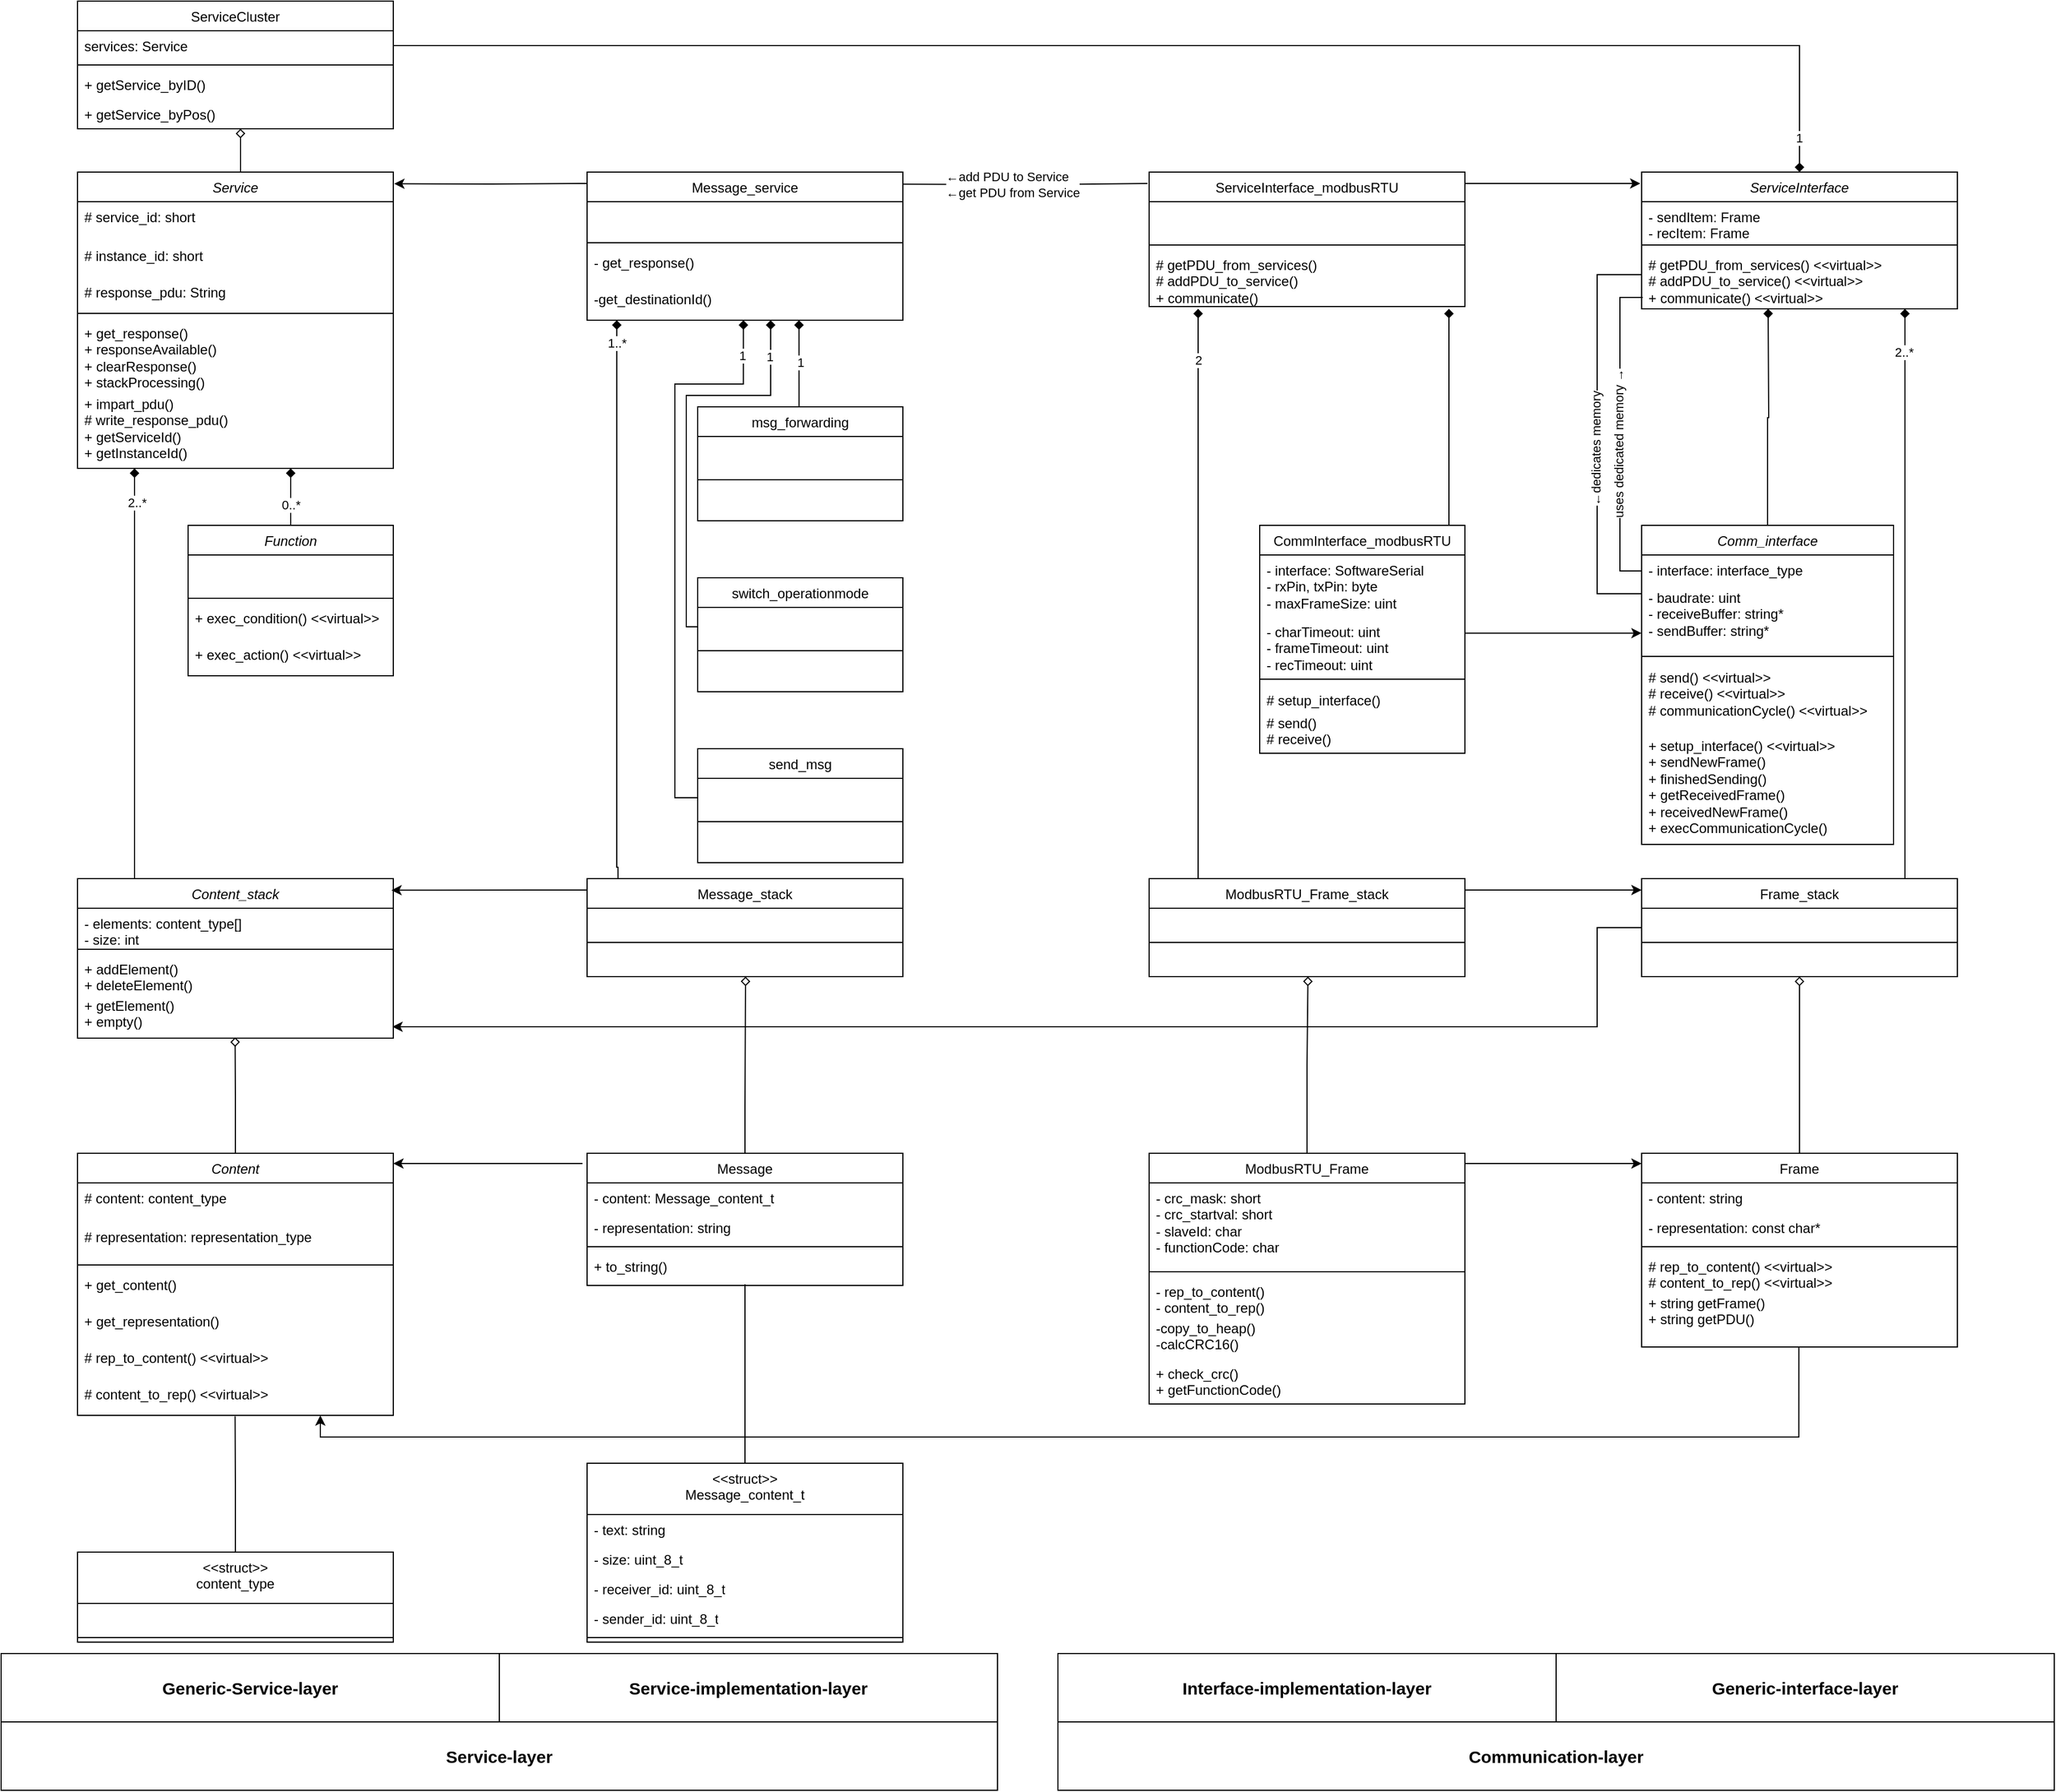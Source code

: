 <mxfile version="22.1.21" type="device">
  <diagram id="C5RBs43oDa-KdzZeNtuy" name="Page-1">
    <mxGraphModel dx="1098" dy="672" grid="1" gridSize="10" guides="1" tooltips="1" connect="1" arrows="1" fold="1" page="1" pageScale="1" pageWidth="3300" pageHeight="4681" math="0" shadow="0">
      <root>
        <mxCell id="WIyWlLk6GJQsqaUBKTNV-0" />
        <mxCell id="WIyWlLk6GJQsqaUBKTNV-1" parent="WIyWlLk6GJQsqaUBKTNV-0" />
        <mxCell id="0T1XnAhTBll2UU8GzCWv-0" value="&lt;span style=&quot;font-weight: normal;&quot;&gt;&lt;i&gt;ServiceInterface&lt;/i&gt;&lt;/span&gt;" style="swimlane;fontStyle=1;align=center;verticalAlign=top;childLayout=stackLayout;horizontal=1;startSize=26;horizontalStack=0;resizeParent=1;resizeParentMax=0;resizeLast=0;collapsible=1;marginBottom=0;whiteSpace=wrap;html=1;" parent="WIyWlLk6GJQsqaUBKTNV-1" vertex="1">
          <mxGeometry x="1519" y="210" width="277" height="120" as="geometry" />
        </mxCell>
        <mxCell id="0T1XnAhTBll2UU8GzCWv-1" value="- sendItem: Frame&lt;br&gt;- recItem: Frame" style="text;strokeColor=none;fillColor=none;align=left;verticalAlign=top;spacingLeft=4;spacingRight=4;overflow=hidden;rotatable=0;points=[[0,0.5],[1,0.5]];portConstraint=eastwest;whiteSpace=wrap;html=1;" parent="0T1XnAhTBll2UU8GzCWv-0" vertex="1">
          <mxGeometry y="26" width="277" height="34" as="geometry" />
        </mxCell>
        <mxCell id="0T1XnAhTBll2UU8GzCWv-2" value="" style="line;strokeWidth=1;fillColor=none;align=left;verticalAlign=middle;spacingTop=-1;spacingLeft=3;spacingRight=3;rotatable=0;labelPosition=right;points=[];portConstraint=eastwest;strokeColor=inherit;" parent="0T1XnAhTBll2UU8GzCWv-0" vertex="1">
          <mxGeometry y="60" width="277" height="8" as="geometry" />
        </mxCell>
        <mxCell id="G1hKoWAZGQ2db2Nm5mXP-79" value="# getPDU_from_services() &amp;lt;&amp;lt;virtual&amp;gt;&amp;gt;&lt;br&gt;# addPDU_to_service() &amp;lt;&amp;lt;virtual&amp;gt;&amp;gt;&lt;br&gt;+ communicate() &amp;lt;&amp;lt;virtual&amp;gt;&amp;gt;" style="text;strokeColor=none;fillColor=none;align=left;verticalAlign=top;spacingLeft=4;spacingRight=4;overflow=hidden;rotatable=0;points=[[0,0.5],[1,0.5]];portConstraint=eastwest;whiteSpace=wrap;html=1;" parent="0T1XnAhTBll2UU8GzCWv-0" vertex="1">
          <mxGeometry y="68" width="277" height="52" as="geometry" />
        </mxCell>
        <mxCell id="0T1XnAhTBll2UU8GzCWv-19" value="&lt;span style=&quot;font-weight: normal;&quot;&gt;CommInterface_modbusRTU&lt;/span&gt;" style="swimlane;fontStyle=1;align=center;verticalAlign=top;childLayout=stackLayout;horizontal=1;startSize=26;horizontalStack=0;resizeParent=1;resizeParentMax=0;resizeLast=0;collapsible=1;marginBottom=0;whiteSpace=wrap;html=1;" parent="WIyWlLk6GJQsqaUBKTNV-1" vertex="1">
          <mxGeometry x="1184" y="520" width="180" height="200" as="geometry" />
        </mxCell>
        <mxCell id="G1hKoWAZGQ2db2Nm5mXP-65" value="&lt;div&gt;&lt;span style=&quot;background-color: initial;&quot;&gt;- interface: SoftwareSerial&lt;/span&gt;&lt;br&gt;&lt;/div&gt;&lt;div&gt;&lt;span style=&quot;background-color: initial;&quot;&gt;- rxPin, txPin: byte&lt;/span&gt;&lt;/div&gt;&lt;div&gt;- maxFrameSize: uint&lt;span style=&quot;background-color: initial;&quot;&gt;&lt;br&gt;&lt;/span&gt;&lt;/div&gt;" style="text;strokeColor=none;fillColor=none;align=left;verticalAlign=top;spacingLeft=4;spacingRight=4;overflow=hidden;rotatable=0;points=[[0,0.5],[1,0.5]];portConstraint=eastwest;whiteSpace=wrap;html=1;" parent="0T1XnAhTBll2UU8GzCWv-19" vertex="1">
          <mxGeometry y="26" width="180" height="54" as="geometry" />
        </mxCell>
        <mxCell id="0T1XnAhTBll2UU8GzCWv-20" value="&lt;div&gt;&lt;span style=&quot;background-color: initial;&quot;&gt;- charTimeout: uint&lt;/span&gt;&lt;br&gt;&lt;/div&gt;&lt;div&gt;- frameTimeout: uint&lt;/div&gt;&lt;div&gt;- recTimeout: uint&lt;/div&gt;" style="text;strokeColor=none;fillColor=none;align=left;verticalAlign=top;spacingLeft=4;spacingRight=4;overflow=hidden;rotatable=0;points=[[0,0.5],[1,0.5]];portConstraint=eastwest;whiteSpace=wrap;html=1;" parent="0T1XnAhTBll2UU8GzCWv-19" vertex="1">
          <mxGeometry y="80" width="180" height="50" as="geometry" />
        </mxCell>
        <mxCell id="0T1XnAhTBll2UU8GzCWv-21" value="" style="line;strokeWidth=1;fillColor=none;align=left;verticalAlign=middle;spacingTop=-1;spacingLeft=3;spacingRight=3;rotatable=0;labelPosition=right;points=[];portConstraint=eastwest;strokeColor=inherit;" parent="0T1XnAhTBll2UU8GzCWv-19" vertex="1">
          <mxGeometry y="130" width="180" height="10" as="geometry" />
        </mxCell>
        <mxCell id="kE5n4X_mAe2XZxN9olAk-0" value="# setup_interface()" style="text;strokeColor=none;fillColor=none;align=left;verticalAlign=top;spacingLeft=4;spacingRight=4;overflow=hidden;rotatable=0;points=[[0,0.5],[1,0.5]];portConstraint=eastwest;whiteSpace=wrap;html=1;" parent="0T1XnAhTBll2UU8GzCWv-19" vertex="1">
          <mxGeometry y="140" width="180" height="20" as="geometry" />
        </mxCell>
        <mxCell id="g8rS9QN8BbAumc9vABYH-0" value="# send()&amp;nbsp;&lt;div&gt;# receive()&lt;br&gt;&lt;/div&gt;" style="text;strokeColor=none;fillColor=none;align=left;verticalAlign=top;spacingLeft=4;spacingRight=4;overflow=hidden;rotatable=0;points=[[0,0.5],[1,0.5]];portConstraint=eastwest;whiteSpace=wrap;html=1;" parent="0T1XnAhTBll2UU8GzCWv-19" vertex="1">
          <mxGeometry y="160" width="180" height="40" as="geometry" />
        </mxCell>
        <mxCell id="0T1XnAhTBll2UU8GzCWv-24" value="&lt;i style=&quot;font-weight: normal;&quot;&gt;Service&lt;/i&gt;" style="swimlane;fontStyle=1;align=center;verticalAlign=top;childLayout=stackLayout;horizontal=1;startSize=26;horizontalStack=0;resizeParent=1;resizeParentMax=0;resizeLast=0;collapsible=1;marginBottom=0;whiteSpace=wrap;html=1;" parent="WIyWlLk6GJQsqaUBKTNV-1" vertex="1">
          <mxGeometry x="147" y="210" width="277" height="260" as="geometry" />
        </mxCell>
        <mxCell id="0T1XnAhTBll2UU8GzCWv-25" value="# service_id: short&amp;nbsp;" style="text;strokeColor=none;fillColor=none;align=left;verticalAlign=top;spacingLeft=4;spacingRight=4;overflow=hidden;rotatable=0;points=[[0,0.5],[1,0.5]];portConstraint=eastwest;whiteSpace=wrap;html=1;" parent="0T1XnAhTBll2UU8GzCWv-24" vertex="1">
          <mxGeometry y="26" width="277" height="34" as="geometry" />
        </mxCell>
        <mxCell id="kIGU2jK2xSigbOruO71g-12" value="# instance_id: short&amp;nbsp;" style="text;strokeColor=none;fillColor=none;align=left;verticalAlign=top;spacingLeft=4;spacingRight=4;overflow=hidden;rotatable=0;points=[[0,0.5],[1,0.5]];portConstraint=eastwest;whiteSpace=wrap;html=1;" vertex="1" parent="0T1XnAhTBll2UU8GzCWv-24">
          <mxGeometry y="60" width="277" height="32" as="geometry" />
        </mxCell>
        <mxCell id="kIGU2jK2xSigbOruO71g-0" value="# response_pdu: String" style="text;strokeColor=none;fillColor=none;align=left;verticalAlign=top;spacingLeft=4;spacingRight=4;overflow=hidden;rotatable=0;points=[[0,0.5],[1,0.5]];portConstraint=eastwest;whiteSpace=wrap;html=1;" parent="0T1XnAhTBll2UU8GzCWv-24" vertex="1">
          <mxGeometry y="92" width="277" height="28" as="geometry" />
        </mxCell>
        <mxCell id="0T1XnAhTBll2UU8GzCWv-26" value="" style="line;strokeWidth=1;fillColor=none;align=left;verticalAlign=middle;spacingTop=-1;spacingLeft=3;spacingRight=3;rotatable=0;labelPosition=right;points=[];portConstraint=eastwest;strokeColor=inherit;" parent="0T1XnAhTBll2UU8GzCWv-24" vertex="1">
          <mxGeometry y="120" width="277" height="8" as="geometry" />
        </mxCell>
        <mxCell id="80-tXejD-YkmLtAAVGBc-15" value="+ get_response()&amp;nbsp;&lt;br&gt;+ responseAvailable()&lt;br&gt;+ clearResponse()&lt;br&gt;+ stackProcessing()" style="text;strokeColor=none;fillColor=none;align=left;verticalAlign=top;spacingLeft=4;spacingRight=4;overflow=hidden;rotatable=0;points=[[0,0.5],[1,0.5]];portConstraint=eastwest;whiteSpace=wrap;html=1;" parent="0T1XnAhTBll2UU8GzCWv-24" vertex="1">
          <mxGeometry y="128" width="277" height="62" as="geometry" />
        </mxCell>
        <mxCell id="80-tXejD-YkmLtAAVGBc-28" value="+ impart_pdu()&amp;nbsp;&lt;br&gt;# write_response_pdu()&amp;nbsp;&lt;br&gt;+ getServiceId()&lt;br&gt;+ getInstanceId()" style="text;strokeColor=none;fillColor=none;align=left;verticalAlign=top;spacingLeft=4;spacingRight=4;overflow=hidden;rotatable=0;points=[[0,0.5],[1,0.5]];portConstraint=eastwest;whiteSpace=wrap;html=1;" parent="0T1XnAhTBll2UU8GzCWv-24" vertex="1">
          <mxGeometry y="190" width="277" height="70" as="geometry" />
        </mxCell>
        <mxCell id="N3_kc9GpTuYt8x-B3Z9n-35" value="" style="edgeStyle=orthogonalEdgeStyle;rounded=0;orthogonalLoop=1;jettySize=auto;html=1;entryX=1.001;entryY=0.674;entryDx=0;entryDy=0;entryPerimeter=0;endArrow=classic;endFill=1;" parent="WIyWlLk6GJQsqaUBKTNV-1" edge="1">
          <mxGeometry relative="1" as="geometry">
            <Array as="points" />
            <mxPoint x="590" y="1080" as="sourcePoint" />
            <mxPoint x="423.997" y="1079.996" as="targetPoint" />
          </mxGeometry>
        </mxCell>
        <mxCell id="ZH3qLgjgDEHbAtOJyxIN-40" value="" style="edgeStyle=orthogonalEdgeStyle;rounded=0;orthogonalLoop=1;jettySize=auto;html=1;endArrow=diamond;endFill=0;" parent="WIyWlLk6GJQsqaUBKTNV-1" source="N3_kc9GpTuYt8x-B3Z9n-0" target="ZH3qLgjgDEHbAtOJyxIN-35" edge="1">
          <mxGeometry relative="1" as="geometry">
            <Array as="points">
              <mxPoint x="733" y="1030" />
              <mxPoint x="733" y="1030" />
            </Array>
          </mxGeometry>
        </mxCell>
        <mxCell id="N3_kc9GpTuYt8x-B3Z9n-0" value="&lt;span style=&quot;font-weight: 400;&quot;&gt;Message&lt;/span&gt;" style="swimlane;fontStyle=1;align=center;verticalAlign=top;childLayout=stackLayout;horizontal=1;startSize=26;horizontalStack=0;resizeParent=1;resizeParentMax=0;resizeLast=0;collapsible=1;marginBottom=0;whiteSpace=wrap;html=1;" parent="WIyWlLk6GJQsqaUBKTNV-1" vertex="1">
          <mxGeometry x="594" y="1071" width="277" height="116" as="geometry" />
        </mxCell>
        <mxCell id="N3_kc9GpTuYt8x-B3Z9n-11" value="- content: Message_content_t" style="text;strokeColor=none;fillColor=none;align=left;verticalAlign=top;spacingLeft=4;spacingRight=4;overflow=hidden;rotatable=0;points=[[0,0.5],[1,0.5]];portConstraint=eastwest;whiteSpace=wrap;html=1;" parent="N3_kc9GpTuYt8x-B3Z9n-0" vertex="1">
          <mxGeometry y="26" width="277" height="26" as="geometry" />
        </mxCell>
        <mxCell id="3TZ6ypuchY_0NicrJu_w-3" value="- representation: string" style="text;strokeColor=none;fillColor=none;align=left;verticalAlign=top;spacingLeft=4;spacingRight=4;overflow=hidden;rotatable=0;points=[[0,0.5],[1,0.5]];portConstraint=eastwest;whiteSpace=wrap;html=1;" parent="N3_kc9GpTuYt8x-B3Z9n-0" vertex="1">
          <mxGeometry y="52" width="277" height="26" as="geometry" />
        </mxCell>
        <mxCell id="N3_kc9GpTuYt8x-B3Z9n-1" value="" style="line;strokeWidth=1;fillColor=none;align=left;verticalAlign=middle;spacingTop=-1;spacingLeft=3;spacingRight=3;rotatable=0;labelPosition=right;points=[];portConstraint=eastwest;strokeColor=inherit;" parent="N3_kc9GpTuYt8x-B3Z9n-0" vertex="1">
          <mxGeometry y="78" width="277" height="8" as="geometry" />
        </mxCell>
        <mxCell id="ZH3qLgjgDEHbAtOJyxIN-0" value="+ to_string()" style="text;strokeColor=none;fillColor=none;align=left;verticalAlign=top;spacingLeft=4;spacingRight=4;overflow=hidden;rotatable=0;points=[[0,0.5],[1,0.5]];portConstraint=eastwest;whiteSpace=wrap;html=1;" parent="N3_kc9GpTuYt8x-B3Z9n-0" vertex="1">
          <mxGeometry y="86" width="277" height="30" as="geometry" />
        </mxCell>
        <mxCell id="N3_kc9GpTuYt8x-B3Z9n-16" value="&lt;i style=&quot;font-weight: normal;&quot;&gt;Content&lt;/i&gt;" style="swimlane;fontStyle=1;align=center;verticalAlign=top;childLayout=stackLayout;horizontal=1;startSize=26;horizontalStack=0;resizeParent=1;resizeParentMax=0;resizeLast=0;collapsible=1;marginBottom=0;whiteSpace=wrap;html=1;" parent="WIyWlLk6GJQsqaUBKTNV-1" vertex="1">
          <mxGeometry x="147" y="1071" width="277" height="230" as="geometry" />
        </mxCell>
        <mxCell id="N3_kc9GpTuYt8x-B3Z9n-17" value="# content: content_type" style="text;strokeColor=none;fillColor=none;align=left;verticalAlign=top;spacingLeft=4;spacingRight=4;overflow=hidden;rotatable=0;points=[[0,0.5],[1,0.5]];portConstraint=eastwest;whiteSpace=wrap;html=1;" parent="N3_kc9GpTuYt8x-B3Z9n-16" vertex="1">
          <mxGeometry y="26" width="277" height="34" as="geometry" />
        </mxCell>
        <mxCell id="3TZ6ypuchY_0NicrJu_w-0" value="# representation: representation_type" style="text;strokeColor=none;fillColor=none;align=left;verticalAlign=top;spacingLeft=4;spacingRight=4;overflow=hidden;rotatable=0;points=[[0,0.5],[1,0.5]];portConstraint=eastwest;whiteSpace=wrap;html=1;" parent="N3_kc9GpTuYt8x-B3Z9n-16" vertex="1">
          <mxGeometry y="60" width="277" height="34" as="geometry" />
        </mxCell>
        <mxCell id="N3_kc9GpTuYt8x-B3Z9n-18" value="" style="line;strokeWidth=1;fillColor=none;align=left;verticalAlign=middle;spacingTop=-1;spacingLeft=3;spacingRight=3;rotatable=0;labelPosition=right;points=[];portConstraint=eastwest;strokeColor=inherit;" parent="N3_kc9GpTuYt8x-B3Z9n-16" vertex="1">
          <mxGeometry y="94" width="277" height="8" as="geometry" />
        </mxCell>
        <mxCell id="N3_kc9GpTuYt8x-B3Z9n-23" value="+ get_content()&amp;nbsp;" style="text;strokeColor=none;fillColor=none;align=left;verticalAlign=top;spacingLeft=4;spacingRight=4;overflow=hidden;rotatable=0;points=[[0,0.5],[1,0.5]];portConstraint=eastwest;whiteSpace=wrap;html=1;" parent="N3_kc9GpTuYt8x-B3Z9n-16" vertex="1">
          <mxGeometry y="102" width="277" height="32" as="geometry" />
        </mxCell>
        <mxCell id="N3_kc9GpTuYt8x-B3Z9n-19" value="+ get_representation()&amp;nbsp;" style="text;strokeColor=none;fillColor=none;align=left;verticalAlign=top;spacingLeft=4;spacingRight=4;overflow=hidden;rotatable=0;points=[[0,0.5],[1,0.5]];portConstraint=eastwest;whiteSpace=wrap;html=1;" parent="N3_kc9GpTuYt8x-B3Z9n-16" vertex="1">
          <mxGeometry y="134" width="277" height="32" as="geometry" />
        </mxCell>
        <mxCell id="aDwjSYwR-uf44QGX8slU-0" value="# rep_to_content()&amp;nbsp;&amp;lt;&amp;lt;virtual&amp;gt;&amp;gt;" style="text;strokeColor=none;fillColor=none;align=left;verticalAlign=top;spacingLeft=4;spacingRight=4;overflow=hidden;rotatable=0;points=[[0,0.5],[1,0.5]];portConstraint=eastwest;whiteSpace=wrap;html=1;" parent="N3_kc9GpTuYt8x-B3Z9n-16" vertex="1">
          <mxGeometry y="166" width="277" height="32" as="geometry" />
        </mxCell>
        <mxCell id="3TZ6ypuchY_0NicrJu_w-1" value="# content_to_rep()&amp;nbsp;&amp;lt;&amp;lt;virtual&amp;gt;&amp;gt;" style="text;strokeColor=none;fillColor=none;align=left;verticalAlign=top;spacingLeft=4;spacingRight=4;overflow=hidden;rotatable=0;points=[[0,0.5],[1,0.5]];portConstraint=eastwest;whiteSpace=wrap;html=1;" parent="N3_kc9GpTuYt8x-B3Z9n-16" vertex="1">
          <mxGeometry y="198" width="277" height="32" as="geometry" />
        </mxCell>
        <mxCell id="ZH3qLgjgDEHbAtOJyxIN-2" value="&lt;div&gt;&lt;span style=&quot;font-weight: 400;&quot;&gt;&amp;lt;&amp;lt;struct&amp;gt;&amp;gt;&lt;/span&gt;&lt;/div&gt;&lt;span style=&quot;font-weight: 400;&quot;&gt;Message_content_t&lt;/span&gt;" style="swimlane;fontStyle=1;align=center;verticalAlign=top;childLayout=stackLayout;horizontal=1;startSize=45;horizontalStack=0;resizeParent=1;resizeParentMax=0;resizeLast=0;collapsible=1;marginBottom=0;whiteSpace=wrap;html=1;" parent="WIyWlLk6GJQsqaUBKTNV-1" vertex="1">
          <mxGeometry x="594" y="1343" width="277" height="157" as="geometry" />
        </mxCell>
        <mxCell id="ZH3qLgjgDEHbAtOJyxIN-3" value="- text: string&amp;nbsp;" style="text;strokeColor=none;fillColor=none;align=left;verticalAlign=top;spacingLeft=4;spacingRight=4;overflow=hidden;rotatable=0;points=[[0,0.5],[1,0.5]];portConstraint=eastwest;whiteSpace=wrap;html=1;" parent="ZH3qLgjgDEHbAtOJyxIN-2" vertex="1">
          <mxGeometry y="45" width="277" height="26" as="geometry" />
        </mxCell>
        <mxCell id="ZH3qLgjgDEHbAtOJyxIN-4" value="- size: uint_8_t&amp;nbsp;" style="text;strokeColor=none;fillColor=none;align=left;verticalAlign=top;spacingLeft=4;spacingRight=4;overflow=hidden;rotatable=0;points=[[0,0.5],[1,0.5]];portConstraint=eastwest;whiteSpace=wrap;html=1;" parent="ZH3qLgjgDEHbAtOJyxIN-2" vertex="1">
          <mxGeometry y="71" width="277" height="26" as="geometry" />
        </mxCell>
        <mxCell id="ZH3qLgjgDEHbAtOJyxIN-5" value="- receiver_id: uint_8_t" style="text;strokeColor=none;fillColor=none;align=left;verticalAlign=top;spacingLeft=4;spacingRight=4;overflow=hidden;rotatable=0;points=[[0,0.5],[1,0.5]];portConstraint=eastwest;whiteSpace=wrap;html=1;" parent="ZH3qLgjgDEHbAtOJyxIN-2" vertex="1">
          <mxGeometry y="97" width="277" height="26" as="geometry" />
        </mxCell>
        <mxCell id="ZH3qLgjgDEHbAtOJyxIN-6" value="- sender_id: uint_8_t" style="text;strokeColor=none;fillColor=none;align=left;verticalAlign=top;spacingLeft=4;spacingRight=4;overflow=hidden;rotatable=0;points=[[0,0.5],[1,0.5]];portConstraint=eastwest;whiteSpace=wrap;html=1;" parent="ZH3qLgjgDEHbAtOJyxIN-2" vertex="1">
          <mxGeometry y="123" width="277" height="26" as="geometry" />
        </mxCell>
        <mxCell id="ZH3qLgjgDEHbAtOJyxIN-7" value="" style="line;strokeWidth=1;fillColor=none;align=left;verticalAlign=middle;spacingTop=-1;spacingLeft=3;spacingRight=3;rotatable=0;labelPosition=right;points=[];portConstraint=eastwest;strokeColor=inherit;" parent="ZH3qLgjgDEHbAtOJyxIN-2" vertex="1">
          <mxGeometry y="149" width="277" height="8" as="geometry" />
        </mxCell>
        <mxCell id="ZH3qLgjgDEHbAtOJyxIN-25" value="&lt;i style=&quot;font-weight: normal;&quot;&gt;Content_stack&lt;/i&gt;" style="swimlane;fontStyle=1;align=center;verticalAlign=top;childLayout=stackLayout;horizontal=1;startSize=26;horizontalStack=0;resizeParent=1;resizeParentMax=0;resizeLast=0;collapsible=1;marginBottom=0;whiteSpace=wrap;html=1;" parent="WIyWlLk6GJQsqaUBKTNV-1" vertex="1">
          <mxGeometry x="147" y="830" width="277" height="140" as="geometry" />
        </mxCell>
        <mxCell id="ZH3qLgjgDEHbAtOJyxIN-28" value="- elements: content_type[]&lt;br&gt;- size: int" style="text;strokeColor=none;fillColor=none;align=left;verticalAlign=top;spacingLeft=4;spacingRight=4;overflow=hidden;rotatable=0;points=[[0,0.5],[1,0.5]];portConstraint=eastwest;whiteSpace=wrap;html=1;" parent="ZH3qLgjgDEHbAtOJyxIN-25" vertex="1">
          <mxGeometry y="26" width="277" height="32" as="geometry" />
        </mxCell>
        <mxCell id="ZH3qLgjgDEHbAtOJyxIN-27" value="" style="line;strokeWidth=1;fillColor=none;align=left;verticalAlign=middle;spacingTop=-1;spacingLeft=3;spacingRight=3;rotatable=0;labelPosition=right;points=[];portConstraint=eastwest;strokeColor=inherit;" parent="ZH3qLgjgDEHbAtOJyxIN-25" vertex="1">
          <mxGeometry y="58" width="277" height="8" as="geometry" />
        </mxCell>
        <mxCell id="ZH3qLgjgDEHbAtOJyxIN-29" value="+ addElement()&lt;br&gt;+ deleteElement()" style="text;strokeColor=none;fillColor=none;align=left;verticalAlign=top;spacingLeft=4;spacingRight=4;overflow=hidden;rotatable=0;points=[[0,0.5],[1,0.5]];portConstraint=eastwest;whiteSpace=wrap;html=1;" parent="ZH3qLgjgDEHbAtOJyxIN-25" vertex="1">
          <mxGeometry y="66" width="277" height="32" as="geometry" />
        </mxCell>
        <mxCell id="80-tXejD-YkmLtAAVGBc-1" value="+ getElement()&lt;br&gt;+ empty()" style="text;strokeColor=none;fillColor=none;align=left;verticalAlign=top;spacingLeft=4;spacingRight=4;overflow=hidden;rotatable=0;points=[[0,0.5],[1,0.5]];portConstraint=eastwest;whiteSpace=wrap;html=1;" parent="ZH3qLgjgDEHbAtOJyxIN-25" vertex="1">
          <mxGeometry y="98" width="277" height="42" as="geometry" />
        </mxCell>
        <mxCell id="ZH3qLgjgDEHbAtOJyxIN-31" style="edgeStyle=orthogonalEdgeStyle;rounded=0;orthogonalLoop=1;jettySize=auto;html=1;endArrow=diamond;endFill=0;entryX=0.499;entryY=0.982;entryDx=0;entryDy=0;entryPerimeter=0;" parent="WIyWlLk6GJQsqaUBKTNV-1" source="N3_kc9GpTuYt8x-B3Z9n-16" target="80-tXejD-YkmLtAAVGBc-1" edge="1">
          <mxGeometry relative="1" as="geometry">
            <mxPoint x="252" y="1030" as="targetPoint" />
          </mxGeometry>
        </mxCell>
        <mxCell id="ZH3qLgjgDEHbAtOJyxIN-32" value="&lt;span style=&quot;font-weight: 400;&quot;&gt;Message_stack&lt;/span&gt;" style="swimlane;fontStyle=1;align=center;verticalAlign=top;childLayout=stackLayout;horizontal=1;startSize=26;horizontalStack=0;resizeParent=1;resizeParentMax=0;resizeLast=0;collapsible=1;marginBottom=0;whiteSpace=wrap;html=1;" parent="WIyWlLk6GJQsqaUBKTNV-1" vertex="1">
          <mxGeometry x="594" y="830" width="277" height="86" as="geometry" />
        </mxCell>
        <mxCell id="ZH3qLgjgDEHbAtOJyxIN-33" value="&amp;nbsp;" style="text;strokeColor=none;fillColor=none;align=left;verticalAlign=top;spacingLeft=4;spacingRight=4;overflow=hidden;rotatable=0;points=[[0,0.5],[1,0.5]];portConstraint=eastwest;whiteSpace=wrap;html=1;" parent="ZH3qLgjgDEHbAtOJyxIN-32" vertex="1">
          <mxGeometry y="26" width="277" height="26" as="geometry" />
        </mxCell>
        <mxCell id="ZH3qLgjgDEHbAtOJyxIN-34" value="" style="line;strokeWidth=1;fillColor=none;align=left;verticalAlign=middle;spacingTop=-1;spacingLeft=3;spacingRight=3;rotatable=0;labelPosition=right;points=[];portConstraint=eastwest;strokeColor=inherit;" parent="ZH3qLgjgDEHbAtOJyxIN-32" vertex="1">
          <mxGeometry y="52" width="277" height="8" as="geometry" />
        </mxCell>
        <mxCell id="ZH3qLgjgDEHbAtOJyxIN-35" value="&amp;nbsp;" style="text;strokeColor=none;fillColor=none;align=left;verticalAlign=top;spacingLeft=4;spacingRight=4;overflow=hidden;rotatable=0;points=[[0,0.5],[1,0.5]];portConstraint=eastwest;whiteSpace=wrap;html=1;" parent="ZH3qLgjgDEHbAtOJyxIN-32" vertex="1">
          <mxGeometry y="60" width="277" height="26" as="geometry" />
        </mxCell>
        <mxCell id="80-tXejD-YkmLtAAVGBc-9" value="&lt;i style=&quot;font-weight: normal;&quot;&gt;Function&lt;/i&gt;" style="swimlane;fontStyle=1;align=center;verticalAlign=top;childLayout=stackLayout;horizontal=1;startSize=26;horizontalStack=0;resizeParent=1;resizeParentMax=0;resizeLast=0;collapsible=1;marginBottom=0;whiteSpace=wrap;html=1;" parent="WIyWlLk6GJQsqaUBKTNV-1" vertex="1">
          <mxGeometry x="244" y="520" width="180" height="132" as="geometry" />
        </mxCell>
        <mxCell id="80-tXejD-YkmLtAAVGBc-10" value="&amp;nbsp;" style="text;strokeColor=none;fillColor=none;align=left;verticalAlign=top;spacingLeft=4;spacingRight=4;overflow=hidden;rotatable=0;points=[[0,0.5],[1,0.5]];portConstraint=eastwest;whiteSpace=wrap;html=1;" parent="80-tXejD-YkmLtAAVGBc-9" vertex="1">
          <mxGeometry y="26" width="180" height="34" as="geometry" />
        </mxCell>
        <mxCell id="80-tXejD-YkmLtAAVGBc-11" value="" style="line;strokeWidth=1;fillColor=none;align=left;verticalAlign=middle;spacingTop=-1;spacingLeft=3;spacingRight=3;rotatable=0;labelPosition=right;points=[];portConstraint=eastwest;strokeColor=inherit;" parent="80-tXejD-YkmLtAAVGBc-9" vertex="1">
          <mxGeometry y="60" width="180" height="8" as="geometry" />
        </mxCell>
        <mxCell id="80-tXejD-YkmLtAAVGBc-12" value="+ exec_condition() &amp;lt;&amp;lt;virtual&amp;gt;&amp;gt;" style="text;strokeColor=none;fillColor=none;align=left;verticalAlign=top;spacingLeft=4;spacingRight=4;overflow=hidden;rotatable=0;points=[[0,0.5],[1,0.5]];portConstraint=eastwest;whiteSpace=wrap;html=1;" parent="80-tXejD-YkmLtAAVGBc-9" vertex="1">
          <mxGeometry y="68" width="180" height="32" as="geometry" />
        </mxCell>
        <mxCell id="80-tXejD-YkmLtAAVGBc-26" value="+ exec_action() &amp;lt;&amp;lt;virtual&amp;gt;&amp;gt;" style="text;strokeColor=none;fillColor=none;align=left;verticalAlign=top;spacingLeft=4;spacingRight=4;overflow=hidden;rotatable=0;points=[[0,0.5],[1,0.5]];portConstraint=eastwest;whiteSpace=wrap;html=1;" parent="80-tXejD-YkmLtAAVGBc-9" vertex="1">
          <mxGeometry y="100" width="180" height="32" as="geometry" />
        </mxCell>
        <mxCell id="kIGU2jK2xSigbOruO71g-1" value="&lt;span style=&quot;font-weight: normal;&quot;&gt;Message_service&lt;/span&gt;" style="swimlane;fontStyle=1;align=center;verticalAlign=top;childLayout=stackLayout;horizontal=1;startSize=26;horizontalStack=0;resizeParent=1;resizeParentMax=0;resizeLast=0;collapsible=1;marginBottom=0;whiteSpace=wrap;html=1;" parent="WIyWlLk6GJQsqaUBKTNV-1" vertex="1">
          <mxGeometry x="594" y="210" width="277" height="130" as="geometry" />
        </mxCell>
        <mxCell id="kIGU2jK2xSigbOruO71g-4" value="&amp;nbsp;" style="text;strokeColor=none;fillColor=none;align=left;verticalAlign=top;spacingLeft=4;spacingRight=4;overflow=hidden;rotatable=0;points=[[0,0.5],[1,0.5]];portConstraint=eastwest;whiteSpace=wrap;html=1;" parent="kIGU2jK2xSigbOruO71g-1" vertex="1">
          <mxGeometry y="26" width="277" height="32" as="geometry" />
        </mxCell>
        <mxCell id="kIGU2jK2xSigbOruO71g-5" value="" style="line;strokeWidth=1;fillColor=none;align=left;verticalAlign=middle;spacingTop=-1;spacingLeft=3;spacingRight=3;rotatable=0;labelPosition=right;points=[];portConstraint=eastwest;strokeColor=inherit;" parent="kIGU2jK2xSigbOruO71g-1" vertex="1">
          <mxGeometry y="58" width="277" height="8" as="geometry" />
        </mxCell>
        <mxCell id="kIGU2jK2xSigbOruO71g-11" value="- get_response()&amp;nbsp;" style="text;strokeColor=none;fillColor=none;align=left;verticalAlign=top;spacingLeft=4;spacingRight=4;overflow=hidden;rotatable=0;points=[[0,0.5],[1,0.5]];portConstraint=eastwest;whiteSpace=wrap;html=1;" parent="kIGU2jK2xSigbOruO71g-1" vertex="1">
          <mxGeometry y="66" width="277" height="32" as="geometry" />
        </mxCell>
        <mxCell id="omFl0InhHhdrNo8Xt_Ma-0" value="-get_destinationId&lt;span style=&quot;background-color: initial;&quot;&gt;()&amp;nbsp;&lt;/span&gt;" style="text;strokeColor=none;fillColor=none;align=left;verticalAlign=top;spacingLeft=4;spacingRight=4;overflow=hidden;rotatable=0;points=[[0,0.5],[1,0.5]];portConstraint=eastwest;whiteSpace=wrap;html=1;" vertex="1" parent="kIGU2jK2xSigbOruO71g-1">
          <mxGeometry y="98" width="277" height="32" as="geometry" />
        </mxCell>
        <mxCell id="kIGU2jK2xSigbOruO71g-8" style="edgeStyle=orthogonalEdgeStyle;rounded=0;orthogonalLoop=1;jettySize=auto;html=1;entryX=1.003;entryY=0.257;entryDx=0;entryDy=0;entryPerimeter=0;" parent="WIyWlLk6GJQsqaUBKTNV-1" edge="1">
          <mxGeometry relative="1" as="geometry">
            <mxPoint x="424.831" y="220.224" as="targetPoint" />
            <Array as="points" />
            <mxPoint x="594" y="220" as="sourcePoint" />
          </mxGeometry>
        </mxCell>
        <mxCell id="kIGU2jK2xSigbOruO71g-9" style="edgeStyle=orthogonalEdgeStyle;rounded=0;orthogonalLoop=1;jettySize=auto;html=1;endArrow=diamond;endFill=1;exitX=0.098;exitY=-0.002;exitDx=0;exitDy=0;exitPerimeter=0;entryX=0.094;entryY=1;entryDx=0;entryDy=0;entryPerimeter=0;" parent="WIyWlLk6GJQsqaUBKTNV-1" source="ZH3qLgjgDEHbAtOJyxIN-32" edge="1" target="omFl0InhHhdrNo8Xt_Ma-0">
          <mxGeometry relative="1" as="geometry">
            <mxPoint x="620" y="350" as="targetPoint" />
            <mxPoint x="620" y="820" as="sourcePoint" />
            <Array as="points">
              <mxPoint x="621" y="820" />
              <mxPoint x="620" y="820" />
            </Array>
          </mxGeometry>
        </mxCell>
        <mxCell id="kIGU2jK2xSigbOruO71g-10" value="1..*" style="edgeLabel;html=1;align=center;verticalAlign=middle;resizable=0;points=[];" parent="kIGU2jK2xSigbOruO71g-9" vertex="1" connectable="0">
          <mxGeometry x="0.195" y="-2" relative="1" as="geometry">
            <mxPoint x="-2" y="-178" as="offset" />
          </mxGeometry>
        </mxCell>
        <mxCell id="80-tXejD-YkmLtAAVGBc-6" style="edgeStyle=orthogonalEdgeStyle;rounded=0;orthogonalLoop=1;jettySize=auto;html=1;endArrow=diamond;endFill=1;" parent="WIyWlLk6GJQsqaUBKTNV-1" edge="1">
          <mxGeometry relative="1" as="geometry">
            <mxPoint x="197" y="470" as="targetPoint" />
            <mxPoint x="197" y="759.97" as="sourcePoint" />
            <Array as="points">
              <mxPoint x="197" y="830" />
              <mxPoint x="197" y="830" />
            </Array>
          </mxGeometry>
        </mxCell>
        <mxCell id="80-tXejD-YkmLtAAVGBc-7" value="2..*" style="edgeLabel;html=1;align=center;verticalAlign=middle;resizable=0;points=[];" parent="80-tXejD-YkmLtAAVGBc-6" vertex="1" connectable="0">
          <mxGeometry x="0.064" y="-4" relative="1" as="geometry">
            <mxPoint x="-2" y="-171" as="offset" />
          </mxGeometry>
        </mxCell>
        <mxCell id="G1hKoWAZGQ2db2Nm5mXP-2" style="edgeStyle=orthogonalEdgeStyle;rounded=0;orthogonalLoop=1;jettySize=auto;html=1;endArrow=diamond;endFill=1;" parent="WIyWlLk6GJQsqaUBKTNV-1" source="80-tXejD-YkmLtAAVGBc-9" edge="1">
          <mxGeometry relative="1" as="geometry">
            <mxPoint x="334" y="470" as="targetPoint" />
          </mxGeometry>
        </mxCell>
        <mxCell id="G1hKoWAZGQ2db2Nm5mXP-3" value="0..*" style="edgeLabel;html=1;align=center;verticalAlign=middle;resizable=0;points=[];" parent="G1hKoWAZGQ2db2Nm5mXP-2" vertex="1" connectable="0">
          <mxGeometry x="0.651" relative="1" as="geometry">
            <mxPoint y="23" as="offset" />
          </mxGeometry>
        </mxCell>
        <mxCell id="G1hKoWAZGQ2db2Nm5mXP-4" value="&lt;div&gt;&lt;span style=&quot;font-weight: 400;&quot;&gt;&amp;lt;&amp;lt;struct&amp;gt;&amp;gt;&lt;/span&gt;&lt;/div&gt;&lt;span style=&quot;font-weight: 400;&quot;&gt;content_type&lt;/span&gt;" style="swimlane;fontStyle=1;align=center;verticalAlign=top;childLayout=stackLayout;horizontal=1;startSize=45;horizontalStack=0;resizeParent=1;resizeParentMax=0;resizeLast=0;collapsible=1;marginBottom=0;whiteSpace=wrap;html=1;" parent="WIyWlLk6GJQsqaUBKTNV-1" vertex="1">
          <mxGeometry x="147" y="1421" width="277" height="79" as="geometry" />
        </mxCell>
        <mxCell id="G1hKoWAZGQ2db2Nm5mXP-5" value="&amp;nbsp;" style="text;strokeColor=none;fillColor=none;align=left;verticalAlign=top;spacingLeft=4;spacingRight=4;overflow=hidden;rotatable=0;points=[[0,0.5],[1,0.5]];portConstraint=eastwest;whiteSpace=wrap;html=1;" parent="G1hKoWAZGQ2db2Nm5mXP-4" vertex="1">
          <mxGeometry y="45" width="277" height="26" as="geometry" />
        </mxCell>
        <mxCell id="G1hKoWAZGQ2db2Nm5mXP-9" value="" style="line;strokeWidth=1;fillColor=none;align=left;verticalAlign=middle;spacingTop=-1;spacingLeft=3;spacingRight=3;rotatable=0;labelPosition=right;points=[];portConstraint=eastwest;strokeColor=inherit;" parent="G1hKoWAZGQ2db2Nm5mXP-4" vertex="1">
          <mxGeometry y="71" width="277" height="8" as="geometry" />
        </mxCell>
        <mxCell id="G1hKoWAZGQ2db2Nm5mXP-13" style="edgeStyle=orthogonalEdgeStyle;rounded=0;orthogonalLoop=1;jettySize=auto;html=1;entryX=0.5;entryY=0.967;entryDx=0;entryDy=0;entryPerimeter=0;endArrow=none;endFill=0;" parent="WIyWlLk6GJQsqaUBKTNV-1" source="ZH3qLgjgDEHbAtOJyxIN-2" target="ZH3qLgjgDEHbAtOJyxIN-0" edge="1">
          <mxGeometry relative="1" as="geometry" />
        </mxCell>
        <mxCell id="G1hKoWAZGQ2db2Nm5mXP-14" style="edgeStyle=orthogonalEdgeStyle;rounded=0;orthogonalLoop=1;jettySize=auto;html=1;entryX=0.994;entryY=0.382;entryDx=0;entryDy=0;entryPerimeter=0;" parent="WIyWlLk6GJQsqaUBKTNV-1" edge="1">
          <mxGeometry relative="1" as="geometry">
            <mxPoint x="594" y="839.996" as="sourcePoint" />
            <mxPoint x="422.338" y="840.194" as="targetPoint" />
            <Array as="points">
              <mxPoint x="550" y="839.97" />
              <mxPoint x="550" y="839.97" />
            </Array>
          </mxGeometry>
        </mxCell>
        <mxCell id="G1hKoWAZGQ2db2Nm5mXP-15" value="&lt;span style=&quot;font-weight: 400;&quot;&gt;msg_forwarding&lt;/span&gt;" style="swimlane;fontStyle=1;align=center;verticalAlign=top;childLayout=stackLayout;horizontal=1;startSize=26;horizontalStack=0;resizeParent=1;resizeParentMax=0;resizeLast=0;collapsible=1;marginBottom=0;whiteSpace=wrap;html=1;" parent="WIyWlLk6GJQsqaUBKTNV-1" vertex="1">
          <mxGeometry x="691" y="416" width="180" height="100" as="geometry" />
        </mxCell>
        <mxCell id="G1hKoWAZGQ2db2Nm5mXP-16" value="&amp;nbsp;" style="text;strokeColor=none;fillColor=none;align=left;verticalAlign=top;spacingLeft=4;spacingRight=4;overflow=hidden;rotatable=0;points=[[0,0.5],[1,0.5]];portConstraint=eastwest;whiteSpace=wrap;html=1;" parent="G1hKoWAZGQ2db2Nm5mXP-15" vertex="1">
          <mxGeometry y="26" width="180" height="34" as="geometry" />
        </mxCell>
        <mxCell id="G1hKoWAZGQ2db2Nm5mXP-17" value="" style="line;strokeWidth=1;fillColor=none;align=left;verticalAlign=middle;spacingTop=-1;spacingLeft=3;spacingRight=3;rotatable=0;labelPosition=right;points=[];portConstraint=eastwest;strokeColor=inherit;" parent="G1hKoWAZGQ2db2Nm5mXP-15" vertex="1">
          <mxGeometry y="60" width="180" height="8" as="geometry" />
        </mxCell>
        <mxCell id="G1hKoWAZGQ2db2Nm5mXP-18" value="&amp;nbsp;" style="text;strokeColor=none;fillColor=none;align=left;verticalAlign=top;spacingLeft=4;spacingRight=4;overflow=hidden;rotatable=0;points=[[0,0.5],[1,0.5]];portConstraint=eastwest;whiteSpace=wrap;html=1;" parent="G1hKoWAZGQ2db2Nm5mXP-15" vertex="1">
          <mxGeometry y="68" width="180" height="32" as="geometry" />
        </mxCell>
        <mxCell id="G1hKoWAZGQ2db2Nm5mXP-20" style="edgeStyle=orthogonalEdgeStyle;rounded=0;orthogonalLoop=1;jettySize=auto;html=1;endArrow=diamond;endFill=1;entryX=0.671;entryY=1;entryDx=0;entryDy=0;entryPerimeter=0;" parent="WIyWlLk6GJQsqaUBKTNV-1" source="G1hKoWAZGQ2db2Nm5mXP-15" edge="1" target="omFl0InhHhdrNo8Xt_Ma-0">
          <mxGeometry relative="1" as="geometry">
            <mxPoint x="780" y="356" as="targetPoint" />
            <Array as="points">
              <mxPoint x="780" y="396" />
            </Array>
          </mxGeometry>
        </mxCell>
        <mxCell id="G1hKoWAZGQ2db2Nm5mXP-21" value="1" style="edgeLabel;html=1;align=center;verticalAlign=middle;resizable=0;points=[];" parent="G1hKoWAZGQ2db2Nm5mXP-20" vertex="1" connectable="0">
          <mxGeometry x="0.219" y="1" relative="1" as="geometry">
            <mxPoint x="2" y="7" as="offset" />
          </mxGeometry>
        </mxCell>
        <mxCell id="G1hKoWAZGQ2db2Nm5mXP-22" value="&lt;span style=&quot;font-weight: 400;&quot;&gt;switch_operationmode&lt;/span&gt;" style="swimlane;fontStyle=1;align=center;verticalAlign=top;childLayout=stackLayout;horizontal=1;startSize=26;horizontalStack=0;resizeParent=1;resizeParentMax=0;resizeLast=0;collapsible=1;marginBottom=0;whiteSpace=wrap;html=1;" parent="WIyWlLk6GJQsqaUBKTNV-1" vertex="1">
          <mxGeometry x="691" y="566" width="180" height="100" as="geometry">
            <mxRectangle x="750" y="410" width="160" height="30" as="alternateBounds" />
          </mxGeometry>
        </mxCell>
        <mxCell id="G1hKoWAZGQ2db2Nm5mXP-23" value="&amp;nbsp;" style="text;strokeColor=none;fillColor=none;align=left;verticalAlign=top;spacingLeft=4;spacingRight=4;overflow=hidden;rotatable=0;points=[[0,0.5],[1,0.5]];portConstraint=eastwest;whiteSpace=wrap;html=1;" parent="G1hKoWAZGQ2db2Nm5mXP-22" vertex="1">
          <mxGeometry y="26" width="180" height="34" as="geometry" />
        </mxCell>
        <mxCell id="G1hKoWAZGQ2db2Nm5mXP-24" value="" style="line;strokeWidth=1;fillColor=none;align=left;verticalAlign=middle;spacingTop=-1;spacingLeft=3;spacingRight=3;rotatable=0;labelPosition=right;points=[];portConstraint=eastwest;strokeColor=inherit;" parent="G1hKoWAZGQ2db2Nm5mXP-22" vertex="1">
          <mxGeometry y="60" width="180" height="8" as="geometry" />
        </mxCell>
        <mxCell id="G1hKoWAZGQ2db2Nm5mXP-25" value="&amp;nbsp;" style="text;strokeColor=none;fillColor=none;align=left;verticalAlign=top;spacingLeft=4;spacingRight=4;overflow=hidden;rotatable=0;points=[[0,0.5],[1,0.5]];portConstraint=eastwest;whiteSpace=wrap;html=1;" parent="G1hKoWAZGQ2db2Nm5mXP-22" vertex="1">
          <mxGeometry y="68" width="180" height="32" as="geometry" />
        </mxCell>
        <mxCell id="G1hKoWAZGQ2db2Nm5mXP-29" style="edgeStyle=orthogonalEdgeStyle;rounded=0;orthogonalLoop=1;jettySize=auto;html=1;endArrow=diamond;endFill=1;" parent="WIyWlLk6GJQsqaUBKTNV-1" source="G1hKoWAZGQ2db2Nm5mXP-23" edge="1">
          <mxGeometry relative="1" as="geometry">
            <mxPoint x="755" y="340" as="targetPoint" />
            <Array as="points">
              <mxPoint x="681" y="609" />
              <mxPoint x="681" y="406" />
              <mxPoint x="755" y="406" />
            </Array>
          </mxGeometry>
        </mxCell>
        <mxCell id="G1hKoWAZGQ2db2Nm5mXP-30" value="1" style="edgeLabel;html=1;align=center;verticalAlign=middle;resizable=0;points=[];" parent="G1hKoWAZGQ2db2Nm5mXP-29" vertex="1" connectable="0">
          <mxGeometry x="0.828" y="1" relative="1" as="geometry">
            <mxPoint y="1" as="offset" />
          </mxGeometry>
        </mxCell>
        <mxCell id="G1hKoWAZGQ2db2Nm5mXP-31" value="&lt;span style=&quot;font-weight: 400;&quot;&gt;send_msg&lt;/span&gt;" style="swimlane;fontStyle=1;align=center;verticalAlign=top;childLayout=stackLayout;horizontal=1;startSize=26;horizontalStack=0;resizeParent=1;resizeParentMax=0;resizeLast=0;collapsible=1;marginBottom=0;whiteSpace=wrap;html=1;" parent="WIyWlLk6GJQsqaUBKTNV-1" vertex="1">
          <mxGeometry x="691" y="716" width="180" height="100" as="geometry">
            <mxRectangle x="750" y="410" width="160" height="30" as="alternateBounds" />
          </mxGeometry>
        </mxCell>
        <mxCell id="G1hKoWAZGQ2db2Nm5mXP-32" value="&amp;nbsp;" style="text;strokeColor=none;fillColor=none;align=left;verticalAlign=top;spacingLeft=4;spacingRight=4;overflow=hidden;rotatable=0;points=[[0,0.5],[1,0.5]];portConstraint=eastwest;whiteSpace=wrap;html=1;" parent="G1hKoWAZGQ2db2Nm5mXP-31" vertex="1">
          <mxGeometry y="26" width="180" height="34" as="geometry" />
        </mxCell>
        <mxCell id="G1hKoWAZGQ2db2Nm5mXP-33" value="" style="line;strokeWidth=1;fillColor=none;align=left;verticalAlign=middle;spacingTop=-1;spacingLeft=3;spacingRight=3;rotatable=0;labelPosition=right;points=[];portConstraint=eastwest;strokeColor=inherit;" parent="G1hKoWAZGQ2db2Nm5mXP-31" vertex="1">
          <mxGeometry y="60" width="180" height="8" as="geometry" />
        </mxCell>
        <mxCell id="G1hKoWAZGQ2db2Nm5mXP-35" value="&amp;nbsp;" style="text;strokeColor=none;fillColor=none;align=left;verticalAlign=top;spacingLeft=4;spacingRight=4;overflow=hidden;rotatable=0;points=[[0,0.5],[1,0.5]];portConstraint=eastwest;whiteSpace=wrap;html=1;" parent="G1hKoWAZGQ2db2Nm5mXP-31" vertex="1">
          <mxGeometry y="68" width="180" height="32" as="geometry" />
        </mxCell>
        <mxCell id="G1hKoWAZGQ2db2Nm5mXP-40" value="Generic-Service-layer" style="rounded=0;whiteSpace=wrap;html=1;fontStyle=1;fontSize=15;" parent="WIyWlLk6GJQsqaUBKTNV-1" vertex="1">
          <mxGeometry x="80" y="1510" width="437" height="60" as="geometry" />
        </mxCell>
        <mxCell id="G1hKoWAZGQ2db2Nm5mXP-42" value="Service-implementation-layer" style="rounded=0;whiteSpace=wrap;html=1;fontSize=15;fontStyle=1" parent="WIyWlLk6GJQsqaUBKTNV-1" vertex="1">
          <mxGeometry x="517" y="1510" width="437" height="60" as="geometry" />
        </mxCell>
        <mxCell id="G1hKoWAZGQ2db2Nm5mXP-43" value="Service-layer" style="rounded=0;whiteSpace=wrap;html=1;fontSize=15;fontStyle=1" parent="WIyWlLk6GJQsqaUBKTNV-1" vertex="1">
          <mxGeometry x="80" y="1570" width="874" height="60" as="geometry" />
        </mxCell>
        <mxCell id="G1hKoWAZGQ2db2Nm5mXP-45" value="Interface-implementation-layer" style="rounded=0;whiteSpace=wrap;html=1;fontStyle=1;fontSize=15;" parent="WIyWlLk6GJQsqaUBKTNV-1" vertex="1">
          <mxGeometry x="1007" y="1510" width="437" height="60" as="geometry" />
        </mxCell>
        <mxCell id="G1hKoWAZGQ2db2Nm5mXP-46" value="Generic-interface-layer" style="rounded=0;whiteSpace=wrap;html=1;fontSize=15;fontStyle=1" parent="WIyWlLk6GJQsqaUBKTNV-1" vertex="1">
          <mxGeometry x="1444" y="1510" width="437" height="60" as="geometry" />
        </mxCell>
        <mxCell id="G1hKoWAZGQ2db2Nm5mXP-47" value="Communication-layer" style="rounded=0;whiteSpace=wrap;html=1;fontSize=15;fontStyle=1" parent="WIyWlLk6GJQsqaUBKTNV-1" vertex="1">
          <mxGeometry x="1007" y="1570" width="874" height="60" as="geometry" />
        </mxCell>
        <mxCell id="G1hKoWAZGQ2db2Nm5mXP-48" value="&lt;span style=&quot;font-weight: normal;&quot;&gt;ServiceInterface_modbusRTU&lt;/span&gt;" style="swimlane;fontStyle=1;align=center;verticalAlign=top;childLayout=stackLayout;horizontal=1;startSize=26;horizontalStack=0;resizeParent=1;resizeParentMax=0;resizeLast=0;collapsible=1;marginBottom=0;whiteSpace=wrap;html=1;" parent="WIyWlLk6GJQsqaUBKTNV-1" vertex="1">
          <mxGeometry x="1087" y="210" width="277" height="118" as="geometry" />
        </mxCell>
        <mxCell id="G1hKoWAZGQ2db2Nm5mXP-49" value="&amp;nbsp;" style="text;strokeColor=none;fillColor=none;align=left;verticalAlign=top;spacingLeft=4;spacingRight=4;overflow=hidden;rotatable=0;points=[[0,0.5],[1,0.5]];portConstraint=eastwest;whiteSpace=wrap;html=1;" parent="G1hKoWAZGQ2db2Nm5mXP-48" vertex="1">
          <mxGeometry y="26" width="277" height="34" as="geometry" />
        </mxCell>
        <mxCell id="G1hKoWAZGQ2db2Nm5mXP-50" value="" style="line;strokeWidth=1;fillColor=none;align=left;verticalAlign=middle;spacingTop=-1;spacingLeft=3;spacingRight=3;rotatable=0;labelPosition=right;points=[];portConstraint=eastwest;strokeColor=inherit;" parent="G1hKoWAZGQ2db2Nm5mXP-48" vertex="1">
          <mxGeometry y="60" width="277" height="8" as="geometry" />
        </mxCell>
        <mxCell id="_srvy54F7dkZH8JNRXzy-0" value="# getPDU_from_services()&lt;br&gt;# addPDU_to_service()&amp;nbsp;&lt;br&gt;+ communicate()&amp;nbsp;" style="text;strokeColor=none;fillColor=none;align=left;verticalAlign=top;spacingLeft=4;spacingRight=4;overflow=hidden;rotatable=0;points=[[0,0.5],[1,0.5]];portConstraint=eastwest;whiteSpace=wrap;html=1;" parent="G1hKoWAZGQ2db2Nm5mXP-48" vertex="1">
          <mxGeometry y="68" width="277" height="50" as="geometry" />
        </mxCell>
        <mxCell id="G1hKoWAZGQ2db2Nm5mXP-55" value="&lt;span style=&quot;font-weight: 400;&quot;&gt;&lt;i&gt;Comm_interface&lt;/i&gt;&lt;/span&gt;" style="swimlane;fontStyle=1;align=center;verticalAlign=top;childLayout=stackLayout;horizontal=1;startSize=26;horizontalStack=0;resizeParent=1;resizeParentMax=0;resizeLast=0;collapsible=1;marginBottom=0;whiteSpace=wrap;html=1;" parent="WIyWlLk6GJQsqaUBKTNV-1" vertex="1">
          <mxGeometry x="1519" y="520" width="221" height="280" as="geometry" />
        </mxCell>
        <mxCell id="G1hKoWAZGQ2db2Nm5mXP-56" value="&lt;div&gt;&lt;span style=&quot;background-color: initial;&quot;&gt;- interface: interface_type&lt;/span&gt;&lt;br&gt;&lt;/div&gt;" style="text;strokeColor=none;fillColor=none;align=left;verticalAlign=top;spacingLeft=4;spacingRight=4;overflow=hidden;rotatable=0;points=[[0,0.5],[1,0.5]];portConstraint=eastwest;whiteSpace=wrap;html=1;" parent="G1hKoWAZGQ2db2Nm5mXP-55" vertex="1">
          <mxGeometry y="26" width="221" height="24" as="geometry" />
        </mxCell>
        <mxCell id="G1hKoWAZGQ2db2Nm5mXP-64" value="&lt;div&gt;&lt;span style=&quot;background-color: initial;&quot;&gt;- baudrate: uint&lt;/span&gt;&lt;br&gt;&lt;/div&gt;&lt;div&gt;&lt;div&gt;- receiveBuffer: string*&lt;/div&gt;&lt;div&gt;- sendBuffer: string*&lt;/div&gt;&lt;/div&gt;" style="text;strokeColor=none;fillColor=none;align=left;verticalAlign=top;spacingLeft=4;spacingRight=4;overflow=hidden;rotatable=0;points=[[0,0.5],[1,0.5]];portConstraint=eastwest;whiteSpace=wrap;html=1;" parent="G1hKoWAZGQ2db2Nm5mXP-55" vertex="1">
          <mxGeometry y="50" width="221" height="60" as="geometry" />
        </mxCell>
        <mxCell id="G1hKoWAZGQ2db2Nm5mXP-57" value="" style="line;strokeWidth=1;fillColor=none;align=left;verticalAlign=middle;spacingTop=-1;spacingLeft=3;spacingRight=3;rotatable=0;labelPosition=right;points=[];portConstraint=eastwest;strokeColor=inherit;" parent="G1hKoWAZGQ2db2Nm5mXP-55" vertex="1">
          <mxGeometry y="110" width="221" height="10" as="geometry" />
        </mxCell>
        <mxCell id="G1hKoWAZGQ2db2Nm5mXP-61" value="# send() &amp;lt;&amp;lt;virtual&amp;gt;&amp;gt;&lt;div&gt;# receive() &amp;lt;&amp;lt;virtual&amp;gt;&amp;gt;&lt;br&gt;&lt;/div&gt;&lt;div&gt;# communicationCycle() &amp;lt;&amp;lt;virtual&amp;gt;&amp;gt;&lt;/div&gt;" style="text;strokeColor=none;fillColor=none;align=left;verticalAlign=top;spacingLeft=4;spacingRight=4;overflow=hidden;rotatable=0;points=[[0,0.5],[1,0.5]];portConstraint=eastwest;whiteSpace=wrap;html=1;" parent="G1hKoWAZGQ2db2Nm5mXP-55" vertex="1">
          <mxGeometry y="120" width="221" height="60" as="geometry" />
        </mxCell>
        <mxCell id="kE5n4X_mAe2XZxN9olAk-2" value="+ setup_interface() &amp;lt;&amp;lt;virtual&amp;gt;&amp;gt;&lt;br&gt;+&amp;nbsp;sendNewFrame()&lt;br&gt;+&amp;nbsp;finishedSending()&lt;br&gt;+&amp;nbsp;getReceivedFrame()&lt;br&gt;+ receivedNewFrame()&lt;br&gt;+&amp;nbsp;execCommunicationCycle()" style="text;strokeColor=none;fillColor=none;align=left;verticalAlign=top;spacingLeft=4;spacingRight=4;overflow=hidden;rotatable=0;points=[[0,0.5],[1,0.5]];portConstraint=eastwest;whiteSpace=wrap;html=1;" parent="G1hKoWAZGQ2db2Nm5mXP-55" vertex="1">
          <mxGeometry y="180" width="221" height="100" as="geometry" />
        </mxCell>
        <mxCell id="G1hKoWAZGQ2db2Nm5mXP-63" style="edgeStyle=orthogonalEdgeStyle;rounded=0;orthogonalLoop=1;jettySize=auto;html=1;entryX=-0.004;entryY=0.965;entryDx=0;entryDy=0;entryPerimeter=0;" parent="WIyWlLk6GJQsqaUBKTNV-1" edge="1">
          <mxGeometry relative="1" as="geometry">
            <Array as="points">
              <mxPoint x="1441" y="220.19" />
            </Array>
            <mxPoint x="1364" y="220.018" as="sourcePoint" />
            <mxPoint x="1517.892" y="220.0" as="targetPoint" />
          </mxGeometry>
        </mxCell>
        <mxCell id="G1hKoWAZGQ2db2Nm5mXP-67" style="edgeStyle=orthogonalEdgeStyle;rounded=0;orthogonalLoop=1;jettySize=auto;html=1;entryX=0;entryY=0.5;entryDx=0;entryDy=0;" parent="WIyWlLk6GJQsqaUBKTNV-1" edge="1">
          <mxGeometry relative="1" as="geometry">
            <Array as="points">
              <mxPoint x="1407" y="614.6" />
              <mxPoint x="1407" y="614.6" />
            </Array>
            <mxPoint x="1364" y="614.6" as="sourcePoint" />
            <mxPoint x="1519" y="614.6" as="targetPoint" />
          </mxGeometry>
        </mxCell>
        <mxCell id="G1hKoWAZGQ2db2Nm5mXP-70" style="edgeStyle=orthogonalEdgeStyle;rounded=0;orthogonalLoop=1;jettySize=auto;html=1;endArrow=diamond;endFill=1;" parent="WIyWlLk6GJQsqaUBKTNV-1" source="G1hKoWAZGQ2db2Nm5mXP-55" edge="1">
          <mxGeometry relative="1" as="geometry">
            <Array as="points" />
            <mxPoint x="1630" y="330" as="targetPoint" />
          </mxGeometry>
        </mxCell>
        <mxCell id="Gjm00CQVZoSc_tD7SDoh-8" style="edgeStyle=orthogonalEdgeStyle;rounded=0;orthogonalLoop=1;jettySize=auto;html=1;entryX=0.997;entryY=0.007;entryDx=0;entryDy=0;entryPerimeter=0;" parent="WIyWlLk6GJQsqaUBKTNV-1" source="G1hKoWAZGQ2db2Nm5mXP-72" edge="1">
          <mxGeometry relative="1" as="geometry">
            <Array as="points">
              <mxPoint x="1480" y="873" />
              <mxPoint x="1480" y="960" />
              <mxPoint x="423" y="960" />
            </Array>
            <mxPoint x="423.169" y="960.224" as="targetPoint" />
          </mxGeometry>
        </mxCell>
        <mxCell id="G1hKoWAZGQ2db2Nm5mXP-72" value="&lt;span style=&quot;font-weight: 400;&quot;&gt;Frame_stack&lt;/span&gt;" style="swimlane;fontStyle=1;align=center;verticalAlign=top;childLayout=stackLayout;horizontal=1;startSize=26;horizontalStack=0;resizeParent=1;resizeParentMax=0;resizeLast=0;collapsible=1;marginBottom=0;whiteSpace=wrap;html=1;" parent="WIyWlLk6GJQsqaUBKTNV-1" vertex="1">
          <mxGeometry x="1519" y="830" width="277" height="86" as="geometry" />
        </mxCell>
        <mxCell id="G1hKoWAZGQ2db2Nm5mXP-73" value="&amp;nbsp;" style="text;strokeColor=none;fillColor=none;align=left;verticalAlign=top;spacingLeft=4;spacingRight=4;overflow=hidden;rotatable=0;points=[[0,0.5],[1,0.5]];portConstraint=eastwest;whiteSpace=wrap;html=1;" parent="G1hKoWAZGQ2db2Nm5mXP-72" vertex="1">
          <mxGeometry y="26" width="277" height="26" as="geometry" />
        </mxCell>
        <mxCell id="G1hKoWAZGQ2db2Nm5mXP-74" value="" style="line;strokeWidth=1;fillColor=none;align=left;verticalAlign=middle;spacingTop=-1;spacingLeft=3;spacingRight=3;rotatable=0;labelPosition=right;points=[];portConstraint=eastwest;strokeColor=inherit;" parent="G1hKoWAZGQ2db2Nm5mXP-72" vertex="1">
          <mxGeometry y="52" width="277" height="8" as="geometry" />
        </mxCell>
        <mxCell id="G1hKoWAZGQ2db2Nm5mXP-75" value="&amp;nbsp;" style="text;strokeColor=none;fillColor=none;align=left;verticalAlign=top;spacingLeft=4;spacingRight=4;overflow=hidden;rotatable=0;points=[[0,0.5],[1,0.5]];portConstraint=eastwest;whiteSpace=wrap;html=1;" parent="G1hKoWAZGQ2db2Nm5mXP-72" vertex="1">
          <mxGeometry y="60" width="277" height="26" as="geometry" />
        </mxCell>
        <mxCell id="G1hKoWAZGQ2db2Nm5mXP-77" style="edgeStyle=orthogonalEdgeStyle;rounded=0;orthogonalLoop=1;jettySize=auto;html=1;endArrow=diamond;endFill=1;" parent="WIyWlLk6GJQsqaUBKTNV-1" source="G1hKoWAZGQ2db2Nm5mXP-72" edge="1">
          <mxGeometry relative="1" as="geometry">
            <Array as="points">
              <mxPoint x="1750" y="334" />
            </Array>
            <mxPoint x="1750" y="330" as="targetPoint" />
          </mxGeometry>
        </mxCell>
        <mxCell id="G1hKoWAZGQ2db2Nm5mXP-78" value="2..*" style="edgeLabel;html=1;align=center;verticalAlign=middle;resizable=0;points=[];" parent="G1hKoWAZGQ2db2Nm5mXP-77" vertex="1" connectable="0">
          <mxGeometry x="0.927" y="1" relative="1" as="geometry">
            <mxPoint y="20" as="offset" />
          </mxGeometry>
        </mxCell>
        <mxCell id="G1hKoWAZGQ2db2Nm5mXP-83" style="edgeStyle=orthogonalEdgeStyle;rounded=0;orthogonalLoop=1;jettySize=auto;html=1;entryX=-0.005;entryY=0.35;entryDx=0;entryDy=0;entryPerimeter=0;endArrow=none;endFill=0;" parent="WIyWlLk6GJQsqaUBKTNV-1" edge="1">
          <mxGeometry relative="1" as="geometry">
            <mxPoint x="871" y="220.62" as="sourcePoint" />
            <mxPoint x="1085.615" y="220.02" as="targetPoint" />
          </mxGeometry>
        </mxCell>
        <mxCell id="G1hKoWAZGQ2db2Nm5mXP-84" value="←add PDU to Service&lt;br&gt;←get PDU from Service" style="edgeLabel;html=1;align=left;verticalAlign=middle;resizable=0;points=[];" parent="G1hKoWAZGQ2db2Nm5mXP-83" vertex="1" connectable="0">
          <mxGeometry x="-0.079" y="1" relative="1" as="geometry">
            <mxPoint x="-63" y="1" as="offset" />
          </mxGeometry>
        </mxCell>
        <mxCell id="G1hKoWAZGQ2db2Nm5mXP-85" value="&lt;span style=&quot;font-weight: 400;&quot;&gt;ServiceCluster&lt;/span&gt;" style="swimlane;fontStyle=1;align=center;verticalAlign=top;childLayout=stackLayout;horizontal=1;startSize=26;horizontalStack=0;resizeParent=1;resizeParentMax=0;resizeLast=0;collapsible=1;marginBottom=0;whiteSpace=wrap;html=1;" parent="WIyWlLk6GJQsqaUBKTNV-1" vertex="1">
          <mxGeometry x="147" y="60" width="277" height="112" as="geometry" />
        </mxCell>
        <mxCell id="G1hKoWAZGQ2db2Nm5mXP-86" value="services: Service&amp;nbsp;&lt;br&gt;&lt;br&gt;&lt;br&gt;" style="text;strokeColor=none;fillColor=none;align=left;verticalAlign=top;spacingLeft=4;spacingRight=4;overflow=hidden;rotatable=0;points=[[0,0.5],[1,0.5]];portConstraint=eastwest;whiteSpace=wrap;html=1;" parent="G1hKoWAZGQ2db2Nm5mXP-85" vertex="1">
          <mxGeometry y="26" width="277" height="26" as="geometry" />
        </mxCell>
        <mxCell id="G1hKoWAZGQ2db2Nm5mXP-87" value="" style="line;strokeWidth=1;fillColor=none;align=left;verticalAlign=middle;spacingTop=-1;spacingLeft=3;spacingRight=3;rotatable=0;labelPosition=right;points=[];portConstraint=eastwest;strokeColor=inherit;" parent="G1hKoWAZGQ2db2Nm5mXP-85" vertex="1">
          <mxGeometry y="52" width="277" height="8" as="geometry" />
        </mxCell>
        <mxCell id="G1hKoWAZGQ2db2Nm5mXP-88" value="+ getService_byID()" style="text;strokeColor=none;fillColor=none;align=left;verticalAlign=top;spacingLeft=4;spacingRight=4;overflow=hidden;rotatable=0;points=[[0,0.5],[1,0.5]];portConstraint=eastwest;whiteSpace=wrap;html=1;" parent="G1hKoWAZGQ2db2Nm5mXP-85" vertex="1">
          <mxGeometry y="60" width="277" height="26" as="geometry" />
        </mxCell>
        <mxCell id="SYeNMwhyc2keq6BRMWHZ-0" value="+ getService_byPos()" style="text;strokeColor=none;fillColor=none;align=left;verticalAlign=top;spacingLeft=4;spacingRight=4;overflow=hidden;rotatable=0;points=[[0,0.5],[1,0.5]];portConstraint=eastwest;whiteSpace=wrap;html=1;" parent="G1hKoWAZGQ2db2Nm5mXP-85" vertex="1">
          <mxGeometry y="86" width="277" height="26" as="geometry" />
        </mxCell>
        <mxCell id="G1hKoWAZGQ2db2Nm5mXP-90" style="edgeStyle=orthogonalEdgeStyle;rounded=0;orthogonalLoop=1;jettySize=auto;html=1;endArrow=diamond;endFill=0;entryX=0.516;entryY=0.999;entryDx=0;entryDy=0;entryPerimeter=0;" parent="WIyWlLk6GJQsqaUBKTNV-1" source="0T1XnAhTBll2UU8GzCWv-24" target="SYeNMwhyc2keq6BRMWHZ-0" edge="1">
          <mxGeometry relative="1" as="geometry">
            <mxPoint x="270" y="180" as="targetPoint" />
            <Array as="points">
              <mxPoint x="290" y="180" />
              <mxPoint x="290" y="180" />
            </Array>
          </mxGeometry>
        </mxCell>
        <mxCell id="G1hKoWAZGQ2db2Nm5mXP-91" style="edgeStyle=orthogonalEdgeStyle;rounded=0;orthogonalLoop=1;jettySize=auto;html=1;entryX=0.5;entryY=0;entryDx=0;entryDy=0;endArrow=diamond;endFill=1;" parent="WIyWlLk6GJQsqaUBKTNV-1" source="G1hKoWAZGQ2db2Nm5mXP-86" target="0T1XnAhTBll2UU8GzCWv-0" edge="1">
          <mxGeometry relative="1" as="geometry" />
        </mxCell>
        <mxCell id="G1hKoWAZGQ2db2Nm5mXP-92" value="1" style="edgeLabel;html=1;align=center;verticalAlign=middle;resizable=0;points=[];" parent="G1hKoWAZGQ2db2Nm5mXP-91" vertex="1" connectable="0">
          <mxGeometry x="0.955" y="-1" relative="1" as="geometry">
            <mxPoint as="offset" />
          </mxGeometry>
        </mxCell>
        <mxCell id="Gjm00CQVZoSc_tD7SDoh-5" style="edgeStyle=orthogonalEdgeStyle;rounded=0;orthogonalLoop=1;jettySize=auto;html=1;entryX=0.5;entryY=1;entryDx=0;entryDy=0;endArrow=diamond;endFill=0;" parent="WIyWlLk6GJQsqaUBKTNV-1" source="Gjm00CQVZoSc_tD7SDoh-1" target="G1hKoWAZGQ2db2Nm5mXP-72" edge="1">
          <mxGeometry relative="1" as="geometry" />
        </mxCell>
        <mxCell id="Gjm00CQVZoSc_tD7SDoh-9" style="edgeStyle=orthogonalEdgeStyle;rounded=0;orthogonalLoop=1;jettySize=auto;html=1;exitX=0.498;exitY=1.002;exitDx=0;exitDy=0;exitPerimeter=0;" parent="WIyWlLk6GJQsqaUBKTNV-1" source="Gjm00CQVZoSc_tD7SDoh-28" target="3TZ6ypuchY_0NicrJu_w-1" edge="1">
          <mxGeometry relative="1" as="geometry">
            <mxPoint x="340" y="1310" as="targetPoint" />
            <Array as="points">
              <mxPoint x="1657" y="1320" />
              <mxPoint x="360" y="1320" />
            </Array>
            <mxPoint x="1519" y="1152.067" as="sourcePoint" />
          </mxGeometry>
        </mxCell>
        <mxCell id="Gjm00CQVZoSc_tD7SDoh-1" value="&lt;span style=&quot;font-weight: 400;&quot;&gt;Frame&lt;/span&gt;" style="swimlane;fontStyle=1;align=center;verticalAlign=top;childLayout=stackLayout;horizontal=1;startSize=26;horizontalStack=0;resizeParent=1;resizeParentMax=0;resizeLast=0;collapsible=1;marginBottom=0;whiteSpace=wrap;html=1;" parent="WIyWlLk6GJQsqaUBKTNV-1" vertex="1">
          <mxGeometry x="1519" y="1071" width="277" height="170" as="geometry" />
        </mxCell>
        <mxCell id="Gjm00CQVZoSc_tD7SDoh-25" value="- content: string" style="text;strokeColor=none;fillColor=none;align=left;verticalAlign=top;spacingLeft=4;spacingRight=4;overflow=hidden;rotatable=0;points=[[0,0.5],[1,0.5]];portConstraint=eastwest;whiteSpace=wrap;html=1;" parent="Gjm00CQVZoSc_tD7SDoh-1" vertex="1">
          <mxGeometry y="26" width="277" height="26" as="geometry" />
        </mxCell>
        <mxCell id="3TZ6ypuchY_0NicrJu_w-4" value="- representation: const char*" style="text;strokeColor=none;fillColor=none;align=left;verticalAlign=top;spacingLeft=4;spacingRight=4;overflow=hidden;rotatable=0;points=[[0,0.5],[1,0.5]];portConstraint=eastwest;whiteSpace=wrap;html=1;" parent="Gjm00CQVZoSc_tD7SDoh-1" vertex="1">
          <mxGeometry y="52" width="277" height="26" as="geometry" />
        </mxCell>
        <mxCell id="Gjm00CQVZoSc_tD7SDoh-3" value="" style="line;strokeWidth=1;fillColor=none;align=left;verticalAlign=middle;spacingTop=-1;spacingLeft=3;spacingRight=3;rotatable=0;labelPosition=right;points=[];portConstraint=eastwest;strokeColor=inherit;" parent="Gjm00CQVZoSc_tD7SDoh-1" vertex="1">
          <mxGeometry y="78" width="277" height="8" as="geometry" />
        </mxCell>
        <mxCell id="096EToznmI21Gf2s3Fc4-2" value="# rep_to_content()&amp;nbsp;&amp;lt;&amp;lt;virtual&amp;gt;&amp;gt;&lt;br&gt;# content_to_rep()&amp;nbsp;&amp;lt;&amp;lt;virtual&amp;gt;&amp;gt;" style="text;strokeColor=none;fillColor=none;align=left;verticalAlign=top;spacingLeft=4;spacingRight=4;overflow=hidden;rotatable=0;points=[[0,0.5],[1,0.5]];portConstraint=eastwest;whiteSpace=wrap;html=1;" parent="Gjm00CQVZoSc_tD7SDoh-1" vertex="1">
          <mxGeometry y="86" width="277" height="32" as="geometry" />
        </mxCell>
        <mxCell id="Gjm00CQVZoSc_tD7SDoh-28" value="+ string getFrame()&amp;nbsp;&lt;br&gt;+ string getPDU()&amp;nbsp;" style="text;strokeColor=none;fillColor=none;align=left;verticalAlign=top;spacingLeft=4;spacingRight=4;overflow=hidden;rotatable=0;points=[[0,0.5],[1,0.5]];portConstraint=eastwest;whiteSpace=wrap;html=1;" parent="Gjm00CQVZoSc_tD7SDoh-1" vertex="1">
          <mxGeometry y="118" width="277" height="52" as="geometry" />
        </mxCell>
        <mxCell id="Gjm00CQVZoSc_tD7SDoh-10" value="&lt;span style=&quot;font-weight: 400;&quot;&gt;ModbusRTU_Frame&lt;/span&gt;" style="swimlane;fontStyle=1;align=center;verticalAlign=top;childLayout=stackLayout;horizontal=1;startSize=26;horizontalStack=0;resizeParent=1;resizeParentMax=0;resizeLast=0;collapsible=1;marginBottom=0;whiteSpace=wrap;html=1;" parent="WIyWlLk6GJQsqaUBKTNV-1" vertex="1">
          <mxGeometry x="1087" y="1071" width="277" height="220" as="geometry" />
        </mxCell>
        <mxCell id="Gjm00CQVZoSc_tD7SDoh-29" value="- crc_mask: short&lt;div&gt;- crc_startval: short&lt;/div&gt;&lt;div&gt;- slaveId: char&amp;nbsp;&lt;/div&gt;&lt;div&gt;- functionCode: char&lt;/div&gt;" style="text;strokeColor=none;fillColor=none;align=left;verticalAlign=top;spacingLeft=4;spacingRight=4;overflow=hidden;rotatable=0;points=[[0,0.5],[1,0.5]];portConstraint=eastwest;whiteSpace=wrap;html=1;" parent="Gjm00CQVZoSc_tD7SDoh-10" vertex="1">
          <mxGeometry y="26" width="277" height="74" as="geometry" />
        </mxCell>
        <mxCell id="Gjm00CQVZoSc_tD7SDoh-12" value="" style="line;strokeWidth=1;fillColor=none;align=left;verticalAlign=middle;spacingTop=-1;spacingLeft=3;spacingRight=3;rotatable=0;labelPosition=right;points=[];portConstraint=eastwest;strokeColor=inherit;" parent="Gjm00CQVZoSc_tD7SDoh-10" vertex="1">
          <mxGeometry y="100" width="277" height="8" as="geometry" />
        </mxCell>
        <mxCell id="096EToznmI21Gf2s3Fc4-4" value="- rep_to_content()&amp;nbsp;&lt;br&gt;- content_to_rep()&amp;nbsp;" style="text;strokeColor=none;fillColor=none;align=left;verticalAlign=top;spacingLeft=4;spacingRight=4;overflow=hidden;rotatable=0;points=[[0,0.5],[1,0.5]];portConstraint=eastwest;whiteSpace=wrap;html=1;" parent="Gjm00CQVZoSc_tD7SDoh-10" vertex="1">
          <mxGeometry y="108" width="277" height="32" as="geometry" />
        </mxCell>
        <mxCell id="rjlbXJyvIOyErMJ56bfL-0" value="-copy_to_heap()&lt;br&gt;-calcCRC16()" style="text;strokeColor=none;fillColor=none;align=left;verticalAlign=top;spacingLeft=4;spacingRight=4;overflow=hidden;rotatable=0;points=[[0,0.5],[1,0.5]];portConstraint=eastwest;whiteSpace=wrap;html=1;" parent="Gjm00CQVZoSc_tD7SDoh-10" vertex="1">
          <mxGeometry y="140" width="277" height="40" as="geometry" />
        </mxCell>
        <mxCell id="Gjm00CQVZoSc_tD7SDoh-26" value="&lt;span style=&quot;background-color: initial;&quot;&gt;+ check_crc()&lt;/span&gt;&lt;br&gt;&lt;div&gt;&lt;span style=&quot;background-color: initial;&quot;&gt;+ getFunctionCode()&lt;/span&gt;&lt;/div&gt;" style="text;strokeColor=none;fillColor=none;align=left;verticalAlign=top;spacingLeft=4;spacingRight=4;overflow=hidden;rotatable=0;points=[[0,0.5],[1,0.5]];portConstraint=eastwest;whiteSpace=wrap;html=1;" parent="Gjm00CQVZoSc_tD7SDoh-10" vertex="1">
          <mxGeometry y="180" width="277" height="40" as="geometry" />
        </mxCell>
        <mxCell id="Gjm00CQVZoSc_tD7SDoh-14" value="&lt;span style=&quot;font-weight: 400;&quot;&gt;ModbusRTU_Frame_stack&lt;/span&gt;" style="swimlane;fontStyle=1;align=center;verticalAlign=top;childLayout=stackLayout;horizontal=1;startSize=26;horizontalStack=0;resizeParent=1;resizeParentMax=0;resizeLast=0;collapsible=1;marginBottom=0;whiteSpace=wrap;html=1;" parent="WIyWlLk6GJQsqaUBKTNV-1" vertex="1">
          <mxGeometry x="1087" y="830" width="277" height="86" as="geometry" />
        </mxCell>
        <mxCell id="Gjm00CQVZoSc_tD7SDoh-15" value="&amp;nbsp;" style="text;strokeColor=none;fillColor=none;align=left;verticalAlign=top;spacingLeft=4;spacingRight=4;overflow=hidden;rotatable=0;points=[[0,0.5],[1,0.5]];portConstraint=eastwest;whiteSpace=wrap;html=1;" parent="Gjm00CQVZoSc_tD7SDoh-14" vertex="1">
          <mxGeometry y="26" width="277" height="26" as="geometry" />
        </mxCell>
        <mxCell id="Gjm00CQVZoSc_tD7SDoh-16" value="" style="line;strokeWidth=1;fillColor=none;align=left;verticalAlign=middle;spacingTop=-1;spacingLeft=3;spacingRight=3;rotatable=0;labelPosition=right;points=[];portConstraint=eastwest;strokeColor=inherit;" parent="Gjm00CQVZoSc_tD7SDoh-14" vertex="1">
          <mxGeometry y="52" width="277" height="8" as="geometry" />
        </mxCell>
        <mxCell id="Gjm00CQVZoSc_tD7SDoh-17" value="&amp;nbsp;" style="text;strokeColor=none;fillColor=none;align=left;verticalAlign=top;spacingLeft=4;spacingRight=4;overflow=hidden;rotatable=0;points=[[0,0.5],[1,0.5]];portConstraint=eastwest;whiteSpace=wrap;html=1;" parent="Gjm00CQVZoSc_tD7SDoh-14" vertex="1">
          <mxGeometry y="60" width="277" height="26" as="geometry" />
        </mxCell>
        <mxCell id="Gjm00CQVZoSc_tD7SDoh-20" style="edgeStyle=orthogonalEdgeStyle;rounded=0;orthogonalLoop=1;jettySize=auto;html=1;entryX=0.503;entryY=1;entryDx=0;entryDy=0;entryPerimeter=0;endArrow=diamond;endFill=0;" parent="WIyWlLk6GJQsqaUBKTNV-1" source="Gjm00CQVZoSc_tD7SDoh-10" target="Gjm00CQVZoSc_tD7SDoh-17" edge="1">
          <mxGeometry relative="1" as="geometry" />
        </mxCell>
        <mxCell id="Gjm00CQVZoSc_tD7SDoh-21" style="edgeStyle=orthogonalEdgeStyle;rounded=0;orthogonalLoop=1;jettySize=auto;html=1;endArrow=diamond;endFill=1;" parent="WIyWlLk6GJQsqaUBKTNV-1" edge="1">
          <mxGeometry relative="1" as="geometry">
            <mxPoint x="1130.0" y="830" as="sourcePoint" />
            <mxPoint x="1130" y="330" as="targetPoint" />
            <Array as="points" />
          </mxGeometry>
        </mxCell>
        <mxCell id="Gjm00CQVZoSc_tD7SDoh-22" value="2" style="edgeLabel;html=1;align=center;verticalAlign=middle;resizable=0;points=[];" parent="Gjm00CQVZoSc_tD7SDoh-21" vertex="1" connectable="0">
          <mxGeometry x="0.813" relative="1" as="geometry">
            <mxPoint y="-2" as="offset" />
          </mxGeometry>
        </mxCell>
        <mxCell id="Gjm00CQVZoSc_tD7SDoh-23" style="edgeStyle=orthogonalEdgeStyle;rounded=0;orthogonalLoop=1;jettySize=auto;html=1;" parent="WIyWlLk6GJQsqaUBKTNV-1" source="Gjm00CQVZoSc_tD7SDoh-14" edge="1">
          <mxGeometry relative="1" as="geometry">
            <mxPoint x="1519" y="840" as="targetPoint" />
            <Array as="points">
              <mxPoint x="1519" y="840" />
            </Array>
          </mxGeometry>
        </mxCell>
        <mxCell id="Gjm00CQVZoSc_tD7SDoh-24" style="edgeStyle=orthogonalEdgeStyle;rounded=0;orthogonalLoop=1;jettySize=auto;html=1;" parent="WIyWlLk6GJQsqaUBKTNV-1" source="Gjm00CQVZoSc_tD7SDoh-10" edge="1">
          <mxGeometry relative="1" as="geometry">
            <mxPoint x="1519" y="1080" as="targetPoint" />
            <Array as="points">
              <mxPoint x="1400" y="1080" />
              <mxPoint x="1400" y="1080" />
            </Array>
          </mxGeometry>
        </mxCell>
        <mxCell id="3TZ6ypuchY_0NicrJu_w-2" style="edgeStyle=orthogonalEdgeStyle;rounded=0;orthogonalLoop=1;jettySize=auto;html=1;entryX=0.499;entryY=1.023;entryDx=0;entryDy=0;entryPerimeter=0;endArrow=none;endFill=0;" parent="WIyWlLk6GJQsqaUBKTNV-1" source="G1hKoWAZGQ2db2Nm5mXP-4" target="3TZ6ypuchY_0NicrJu_w-1" edge="1">
          <mxGeometry relative="1" as="geometry" />
        </mxCell>
        <mxCell id="4FbRM16XQ2Hl6RiJ3gkA-0" style="edgeStyle=orthogonalEdgeStyle;rounded=0;orthogonalLoop=1;jettySize=auto;html=1;endArrow=diamond;endFill=1;" parent="WIyWlLk6GJQsqaUBKTNV-1" edge="1">
          <mxGeometry relative="1" as="geometry">
            <mxPoint x="1350.005" y="520" as="sourcePoint" />
            <mxPoint x="1350" y="330" as="targetPoint" />
          </mxGeometry>
        </mxCell>
        <mxCell id="kE5n4X_mAe2XZxN9olAk-3" style="edgeStyle=orthogonalEdgeStyle;rounded=0;orthogonalLoop=1;jettySize=auto;html=1;endArrow=none;endFill=0;" parent="WIyWlLk6GJQsqaUBKTNV-1" source="G1hKoWAZGQ2db2Nm5mXP-56" edge="1">
          <mxGeometry relative="1" as="geometry">
            <Array as="points">
              <mxPoint x="1500" y="560" />
              <mxPoint x="1500" y="320" />
              <mxPoint x="1519" y="320" />
            </Array>
            <mxPoint x="1520" y="320" as="targetPoint" />
          </mxGeometry>
        </mxCell>
        <mxCell id="kE5n4X_mAe2XZxN9olAk-4" value="uses dedicated memory →" style="edgeLabel;html=1;align=center;verticalAlign=middle;resizable=0;points=[];rotation=-90;" parent="kE5n4X_mAe2XZxN9olAk-3" vertex="1" connectable="0">
          <mxGeometry x="-0.065" y="1" relative="1" as="geometry">
            <mxPoint as="offset" />
          </mxGeometry>
        </mxCell>
        <mxCell id="kE5n4X_mAe2XZxN9olAk-5" style="edgeStyle=orthogonalEdgeStyle;rounded=0;orthogonalLoop=1;jettySize=auto;html=1;entryX=0;entryY=0.5;entryDx=0;entryDy=0;endArrow=none;endFill=0;exitX=0.001;exitY=0.166;exitDx=0;exitDy=0;exitPerimeter=0;" parent="WIyWlLk6GJQsqaUBKTNV-1" source="G1hKoWAZGQ2db2Nm5mXP-64" target="G1hKoWAZGQ2db2Nm5mXP-79" edge="1">
          <mxGeometry relative="1" as="geometry">
            <mxPoint x="1488.98" y="568" as="sourcePoint" />
            <mxPoint x="1519" y="348.564" as="targetPoint" />
            <Array as="points">
              <mxPoint x="1480" y="580" />
              <mxPoint x="1480" y="300" />
              <mxPoint x="1519" y="300" />
            </Array>
          </mxGeometry>
        </mxCell>
        <mxCell id="kE5n4X_mAe2XZxN9olAk-6" value="←dedicates memory" style="edgeLabel;html=1;align=center;verticalAlign=middle;resizable=0;points=[];rotation=-90;" parent="kE5n4X_mAe2XZxN9olAk-5" vertex="1" connectable="0">
          <mxGeometry x="-0.065" y="1" relative="1" as="geometry">
            <mxPoint y="3" as="offset" />
          </mxGeometry>
        </mxCell>
        <mxCell id="G1hKoWAZGQ2db2Nm5mXP-36" style="edgeStyle=orthogonalEdgeStyle;rounded=0;orthogonalLoop=1;jettySize=auto;html=1;endArrow=diamond;endFill=1;entryX=0.495;entryY=1;entryDx=0;entryDy=0;entryPerimeter=0;" parent="WIyWlLk6GJQsqaUBKTNV-1" source="G1hKoWAZGQ2db2Nm5mXP-32" edge="1" target="omFl0InhHhdrNo8Xt_Ma-0">
          <mxGeometry relative="1" as="geometry">
            <mxPoint x="731" y="356" as="targetPoint" />
            <Array as="points">
              <mxPoint x="671" y="759" />
              <mxPoint x="671" y="396" />
              <mxPoint x="731" y="396" />
            </Array>
          </mxGeometry>
        </mxCell>
        <mxCell id="G1hKoWAZGQ2db2Nm5mXP-37" value="1" style="edgeLabel;html=1;align=center;verticalAlign=middle;resizable=0;points=[];" parent="G1hKoWAZGQ2db2Nm5mXP-36" vertex="1" connectable="0">
          <mxGeometry x="0.888" y="1" relative="1" as="geometry">
            <mxPoint y="3" as="offset" />
          </mxGeometry>
        </mxCell>
      </root>
    </mxGraphModel>
  </diagram>
</mxfile>
